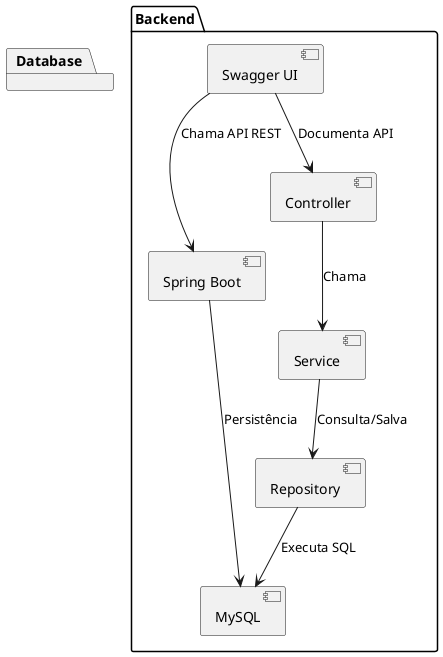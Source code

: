 @startuml

package "Backend" {
    [Spring Boot]
    [Controller] --> [Service] : "Chama"
    [Service] --> [Repository] : "Consulta/Salva"
    [Repository] --> [MySQL] : "Executa SQL"
    [Swagger UI] --> [Controller] : "Documenta API"
}

package "Database" {
    [MySQL]
}

[Swagger UI] --> [Spring Boot] : "Chama API REST"
[Spring Boot] --> [MySQL] : "Persistência"

@enduml
